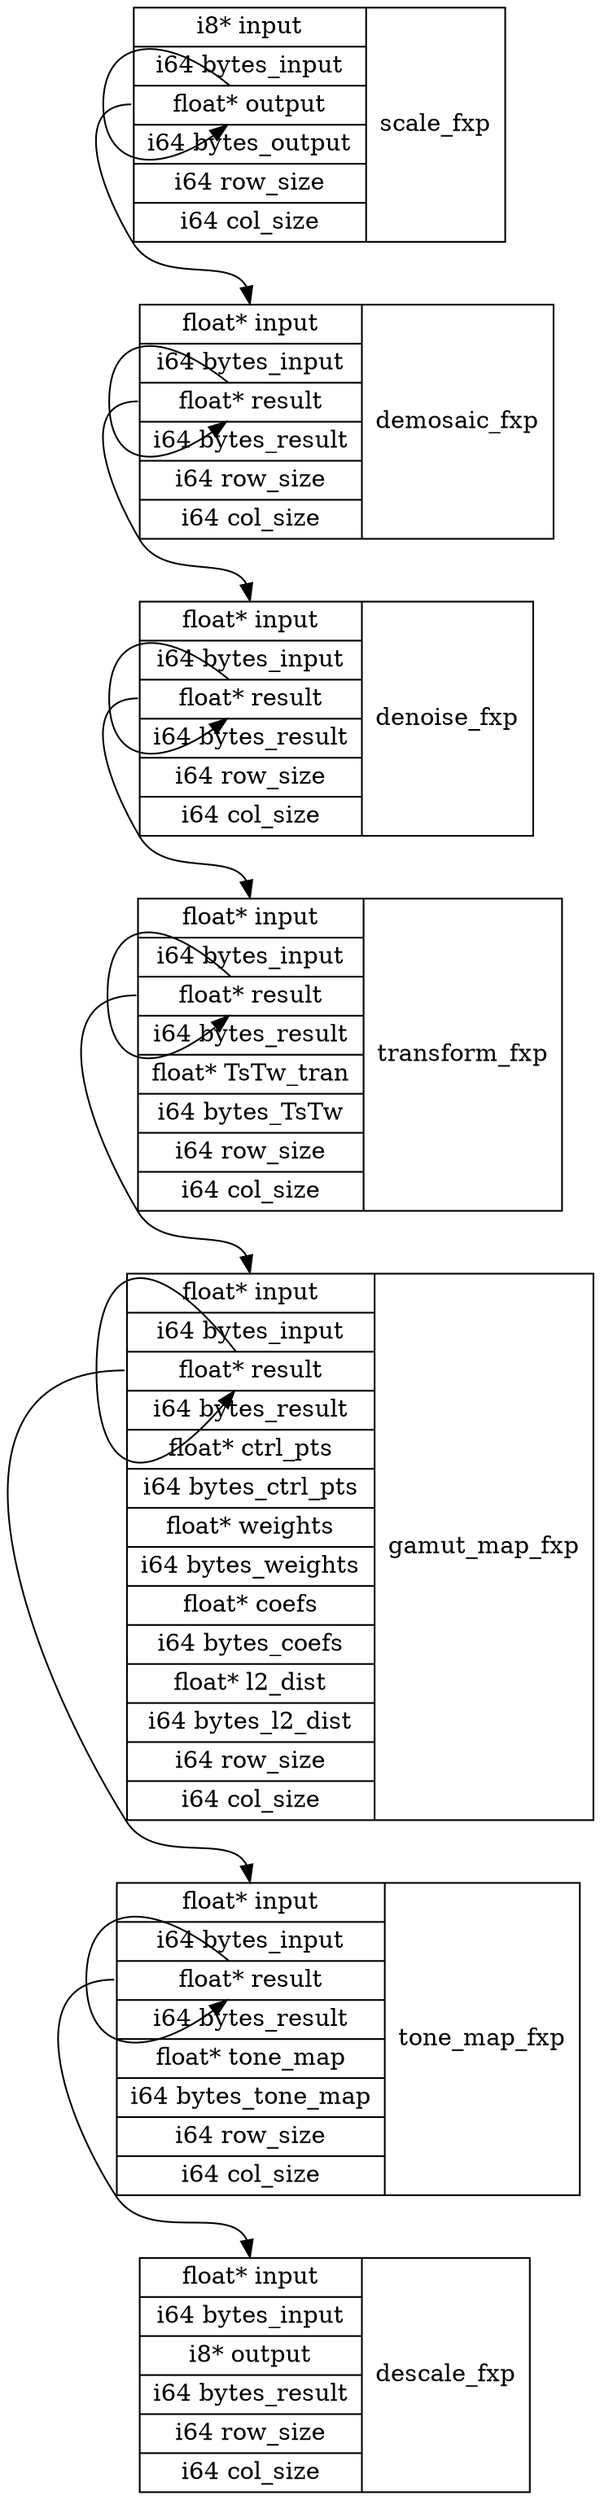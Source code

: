 digraph structs {
	node [shape=record];
	"descale_fxp" [label="{<i0>float* input|<i1>i64 bytes_input|<i2>i8* output|<i3>i64 bytes_result|<i4>i64 row_size|<i5>i64 col_size}|descale_fxp"];
	"scale_fxp" [label="{<i0>i8* input|<i1>i64 bytes_input|<i2>float* output|<i3>i64 bytes_output|<i4>i64 row_size|<i5>i64 col_size}|scale_fxp"];
	"tone_map_fxp" [label="{<i0>float* input|<i1>i64 bytes_input|<i2>float* result|<i3>i64 bytes_result|<i4>float* tone_map|<i5>i64 bytes_tone_map|<i6>i64 row_size|<i7>i64 col_size}|tone_map_fxp"];
	"transform_fxp" [label="{<i0>float* input|<i1>i64 bytes_input|<i2>float* result|<i3>i64 bytes_result|<i4>float* TsTw_tran|<i5>i64 bytes_TsTw|<i6>i64 row_size|<i7>i64 col_size}|transform_fxp"];
	"gamut_map_fxp" [label="{<i0>float* input|<i1>i64 bytes_input|<i2>float* result|<i3>i64 bytes_result|<i4>float* ctrl_pts|<i5>i64 bytes_ctrl_pts|<i6>float* weights|<i7>i64 bytes_weights|<i8>float* coefs|<i9>i64 bytes_coefs|<i10>float* l2_dist|<i11>i64 bytes_l2_dist|<i12>i64 row_size|<i13>i64 col_size}|gamut_map_fxp"];
	"denoise_fxp" [label="{<i0>float* input|<i1>i64 bytes_input|<i2>float* result|<i3>i64 bytes_result|<i4>i64 row_size|<i5>i64 col_size}|denoise_fxp"];
	"demosaic_fxp" [label="{<i0>float* input|<i1>i64 bytes_input|<i2>float* result|<i3>i64 bytes_result|<i4>i64 row_size|<i5>i64 col_size}|demosaic_fxp"];

	"transform_fxp" -> "transform_fxp" [tailport=i2, headport=i2, ];
	"transform_fxp" -> "gamut_map_fxp" [tailport=i2, headport=i0, ];
	"denoise_fxp" -> "denoise_fxp" [tailport=i2, headport=i2, ];
	"denoise_fxp" -> "transform_fxp" [tailport=i2, headport=i0, ];
	"demosaic_fxp" -> "denoise_fxp" [tailport=i2, headport=i0, ];
	"demosaic_fxp" -> "demosaic_fxp" [tailport=i2, headport=i2, ];
	"scale_fxp" -> "demosaic_fxp" [tailport=i2, headport=i0, ];
	"scale_fxp" -> "scale_fxp" [tailport=i2, headport=i2, ];
	"tone_map_fxp" -> "tone_map_fxp" [tailport=i2, headport=i2, ];
	"tone_map_fxp" -> "descale_fxp" [tailport=i2, headport=i0, ];
	"gamut_map_fxp" -> "gamut_map_fxp" [tailport=i2, headport=i2, ];
	"gamut_map_fxp" -> "tone_map_fxp" [tailport=i2, headport=i0, ];
}
